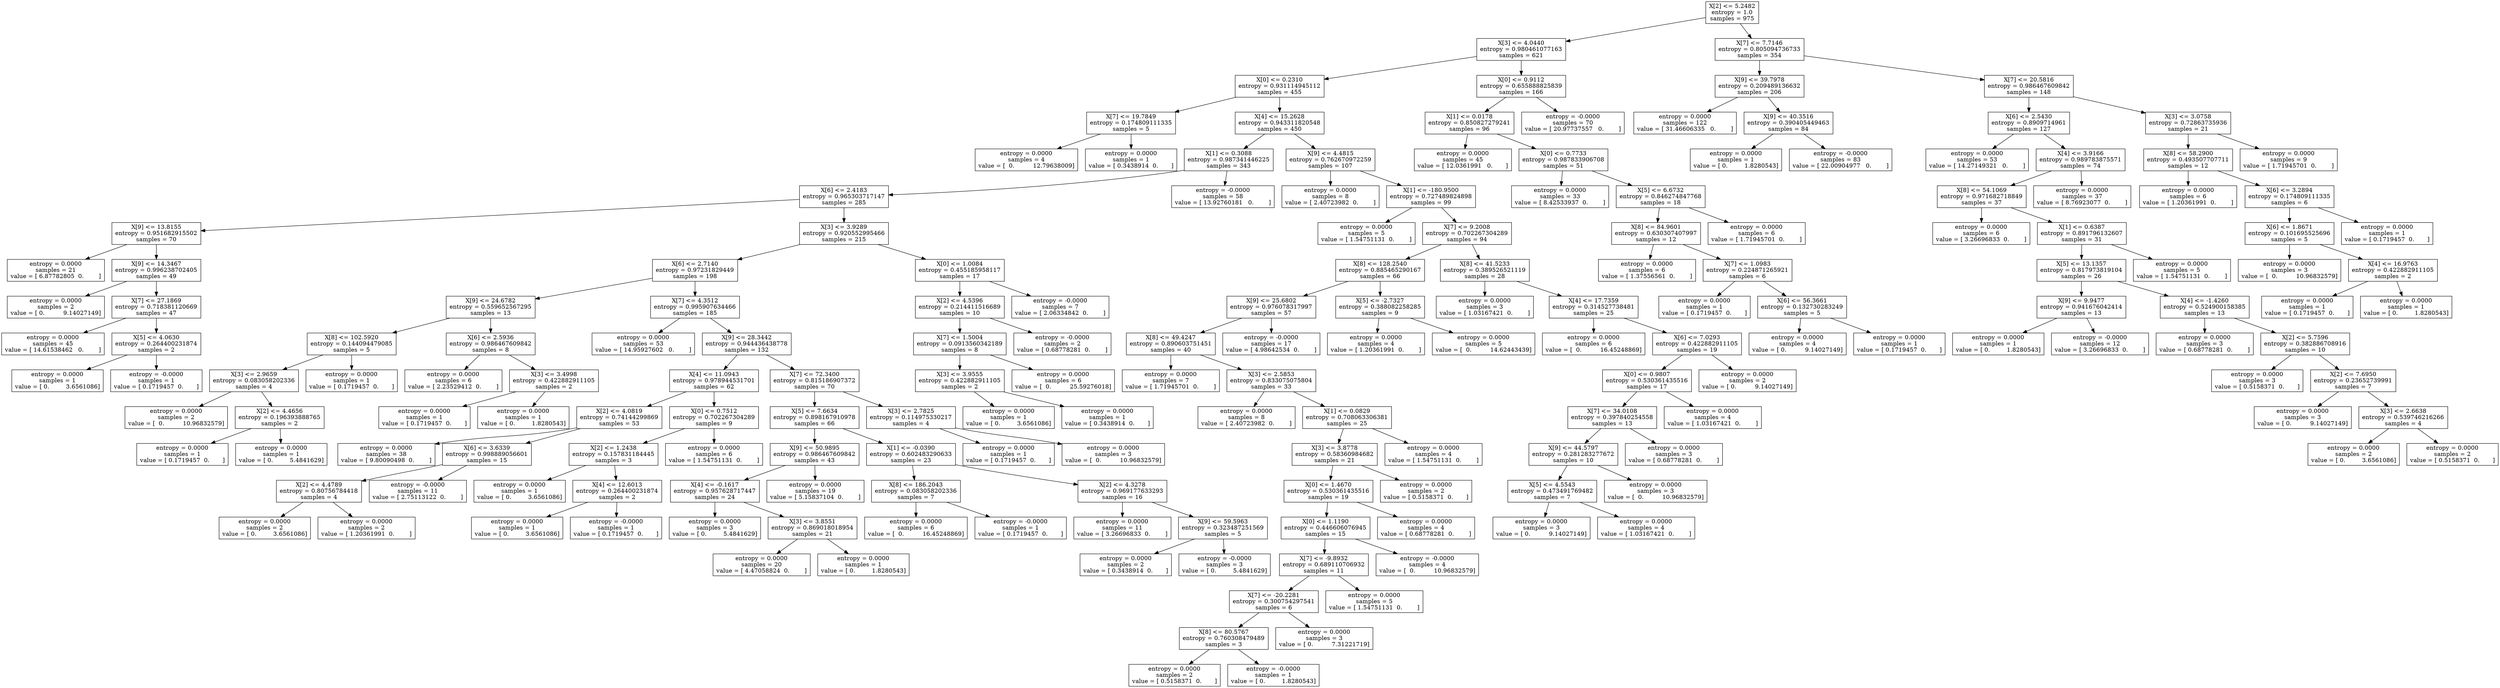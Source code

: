 digraph Tree {
0 [label="X[2] <= 5.2482\nentropy = 1.0\nsamples = 975", shape="box"] ;
1 [label="X[3] <= 4.0440\nentropy = 0.980461077163\nsamples = 621", shape="box"] ;
0 -> 1 ;
2 [label="X[0] <= 0.2310\nentropy = 0.931114945112\nsamples = 455", shape="box"] ;
1 -> 2 ;
3 [label="X[7] <= 19.7849\nentropy = 0.174809111335\nsamples = 5", shape="box"] ;
2 -> 3 ;
4 [label="entropy = 0.0000\nsamples = 4\nvalue = [  0.          12.79638009]", shape="box"] ;
3 -> 4 ;
5 [label="entropy = 0.0000\nsamples = 1\nvalue = [ 0.3438914  0.       ]", shape="box"] ;
3 -> 5 ;
6 [label="X[4] <= 15.2628\nentropy = 0.943311820548\nsamples = 450", shape="box"] ;
2 -> 6 ;
7 [label="X[1] <= 0.3088\nentropy = 0.987341446225\nsamples = 343", shape="box"] ;
6 -> 7 ;
8 [label="X[6] <= 2.4183\nentropy = 0.965303717147\nsamples = 285", shape="box"] ;
7 -> 8 ;
9 [label="X[9] <= 13.8155\nentropy = 0.951682915502\nsamples = 70", shape="box"] ;
8 -> 9 ;
10 [label="entropy = 0.0000\nsamples = 21\nvalue = [ 6.87782805  0.        ]", shape="box"] ;
9 -> 10 ;
11 [label="X[9] <= 14.3467\nentropy = 0.996238702405\nsamples = 49", shape="box"] ;
9 -> 11 ;
12 [label="entropy = 0.0000\nsamples = 2\nvalue = [ 0.          9.14027149]", shape="box"] ;
11 -> 12 ;
13 [label="X[7] <= 27.1869\nentropy = 0.718381120669\nsamples = 47", shape="box"] ;
11 -> 13 ;
14 [label="entropy = 0.0000\nsamples = 45\nvalue = [ 14.61538462   0.        ]", shape="box"] ;
13 -> 14 ;
15 [label="X[5] <= 4.0630\nentropy = 0.264400231874\nsamples = 2", shape="box"] ;
13 -> 15 ;
16 [label="entropy = 0.0000\nsamples = 1\nvalue = [ 0.         3.6561086]", shape="box"] ;
15 -> 16 ;
17 [label="entropy = -0.0000\nsamples = 1\nvalue = [ 0.1719457  0.       ]", shape="box"] ;
15 -> 17 ;
18 [label="X[3] <= 3.9289\nentropy = 0.920552995466\nsamples = 215", shape="box"] ;
8 -> 18 ;
19 [label="X[6] <= 2.7140\nentropy = 0.97231829449\nsamples = 198", shape="box"] ;
18 -> 19 ;
20 [label="X[9] <= 24.6782\nentropy = 0.559652567295\nsamples = 13", shape="box"] ;
19 -> 20 ;
21 [label="X[8] <= 102.5920\nentropy = 0.144094479085\nsamples = 5", shape="box"] ;
20 -> 21 ;
22 [label="X[3] <= 2.9659\nentropy = 0.083058202336\nsamples = 4", shape="box"] ;
21 -> 22 ;
23 [label="entropy = 0.0000\nsamples = 2\nvalue = [  0.          10.96832579]", shape="box"] ;
22 -> 23 ;
24 [label="X[2] <= 4.4656\nentropy = 0.196393888765\nsamples = 2", shape="box"] ;
22 -> 24 ;
25 [label="entropy = 0.0000\nsamples = 1\nvalue = [ 0.1719457  0.       ]", shape="box"] ;
24 -> 25 ;
26 [label="entropy = 0.0000\nsamples = 1\nvalue = [ 0.         5.4841629]", shape="box"] ;
24 -> 26 ;
27 [label="entropy = 0.0000\nsamples = 1\nvalue = [ 0.1719457  0.       ]", shape="box"] ;
21 -> 27 ;
28 [label="X[6] <= 2.5936\nentropy = 0.986467609842\nsamples = 8", shape="box"] ;
20 -> 28 ;
29 [label="entropy = 0.0000\nsamples = 6\nvalue = [ 2.23529412  0.        ]", shape="box"] ;
28 -> 29 ;
30 [label="X[3] <= 3.4998\nentropy = 0.422882911105\nsamples = 2", shape="box"] ;
28 -> 30 ;
31 [label="entropy = 0.0000\nsamples = 1\nvalue = [ 0.1719457  0.       ]", shape="box"] ;
30 -> 31 ;
32 [label="entropy = 0.0000\nsamples = 1\nvalue = [ 0.         1.8280543]", shape="box"] ;
30 -> 32 ;
33 [label="X[7] <= 4.3512\nentropy = 0.995907634466\nsamples = 185", shape="box"] ;
19 -> 33 ;
34 [label="entropy = 0.0000\nsamples = 53\nvalue = [ 14.95927602   0.        ]", shape="box"] ;
33 -> 34 ;
35 [label="X[9] <= 28.3442\nentropy = 0.944436438778\nsamples = 132", shape="box"] ;
33 -> 35 ;
36 [label="X[4] <= 11.0943\nentropy = 0.978944531701\nsamples = 62", shape="box"] ;
35 -> 36 ;
37 [label="X[2] <= 4.0819\nentropy = 0.74144299869\nsamples = 53", shape="box"] ;
36 -> 37 ;
38 [label="entropy = 0.0000\nsamples = 38\nvalue = [ 9.80090498  0.        ]", shape="box"] ;
37 -> 38 ;
39 [label="X[6] <= 3.6339\nentropy = 0.998889056601\nsamples = 15", shape="box"] ;
37 -> 39 ;
40 [label="X[2] <= 4.4789\nentropy = 0.80756784418\nsamples = 4", shape="box"] ;
39 -> 40 ;
41 [label="entropy = 0.0000\nsamples = 2\nvalue = [ 0.         3.6561086]", shape="box"] ;
40 -> 41 ;
42 [label="entropy = 0.0000\nsamples = 2\nvalue = [ 1.20361991  0.        ]", shape="box"] ;
40 -> 42 ;
43 [label="entropy = -0.0000\nsamples = 11\nvalue = [ 2.75113122  0.        ]", shape="box"] ;
39 -> 43 ;
44 [label="X[0] <= 0.7512\nentropy = 0.702267304289\nsamples = 9", shape="box"] ;
36 -> 44 ;
45 [label="X[2] <= 1.2438\nentropy = 0.157831184445\nsamples = 3", shape="box"] ;
44 -> 45 ;
46 [label="entropy = 0.0000\nsamples = 1\nvalue = [ 0.         3.6561086]", shape="box"] ;
45 -> 46 ;
47 [label="X[4] <= 12.6013\nentropy = 0.264400231874\nsamples = 2", shape="box"] ;
45 -> 47 ;
48 [label="entropy = 0.0000\nsamples = 1\nvalue = [ 0.         3.6561086]", shape="box"] ;
47 -> 48 ;
49 [label="entropy = -0.0000\nsamples = 1\nvalue = [ 0.1719457  0.       ]", shape="box"] ;
47 -> 49 ;
50 [label="entropy = 0.0000\nsamples = 6\nvalue = [ 1.54751131  0.        ]", shape="box"] ;
44 -> 50 ;
51 [label="X[7] <= 72.3400\nentropy = 0.815186907372\nsamples = 70", shape="box"] ;
35 -> 51 ;
52 [label="X[5] <= 7.6634\nentropy = 0.898167910978\nsamples = 66", shape="box"] ;
51 -> 52 ;
53 [label="X[9] <= 50.9895\nentropy = 0.986467609842\nsamples = 43", shape="box"] ;
52 -> 53 ;
54 [label="X[4] <= -0.1617\nentropy = 0.957628717447\nsamples = 24", shape="box"] ;
53 -> 54 ;
55 [label="entropy = 0.0000\nsamples = 3\nvalue = [ 0.         5.4841629]", shape="box"] ;
54 -> 55 ;
56 [label="X[3] <= 3.8551\nentropy = 0.869018018954\nsamples = 21", shape="box"] ;
54 -> 56 ;
57 [label="entropy = 0.0000\nsamples = 20\nvalue = [ 4.47058824  0.        ]", shape="box"] ;
56 -> 57 ;
58 [label="entropy = 0.0000\nsamples = 1\nvalue = [ 0.         1.8280543]", shape="box"] ;
56 -> 58 ;
59 [label="entropy = 0.0000\nsamples = 19\nvalue = [ 5.15837104  0.        ]", shape="box"] ;
53 -> 59 ;
60 [label="X[1] <= -0.0390\nentropy = 0.602483290633\nsamples = 23", shape="box"] ;
52 -> 60 ;
61 [label="X[8] <= 186.2043\nentropy = 0.083058202336\nsamples = 7", shape="box"] ;
60 -> 61 ;
62 [label="entropy = 0.0000\nsamples = 6\nvalue = [  0.          16.45248869]", shape="box"] ;
61 -> 62 ;
63 [label="entropy = -0.0000\nsamples = 1\nvalue = [ 0.1719457  0.       ]", shape="box"] ;
61 -> 63 ;
64 [label="X[2] <= 4.3278\nentropy = 0.969177633293\nsamples = 16", shape="box"] ;
60 -> 64 ;
65 [label="entropy = 0.0000\nsamples = 11\nvalue = [ 3.26696833  0.        ]", shape="box"] ;
64 -> 65 ;
66 [label="X[9] <= 59.5963\nentropy = 0.323487251569\nsamples = 5", shape="box"] ;
64 -> 66 ;
67 [label="entropy = 0.0000\nsamples = 2\nvalue = [ 0.3438914  0.       ]", shape="box"] ;
66 -> 67 ;
68 [label="entropy = -0.0000\nsamples = 3\nvalue = [ 0.         5.4841629]", shape="box"] ;
66 -> 68 ;
69 [label="X[3] <= 2.7825\nentropy = 0.114975330217\nsamples = 4", shape="box"] ;
51 -> 69 ;
70 [label="entropy = 0.0000\nsamples = 1\nvalue = [ 0.1719457  0.       ]", shape="box"] ;
69 -> 70 ;
71 [label="entropy = 0.0000\nsamples = 3\nvalue = [  0.          10.96832579]", shape="box"] ;
69 -> 71 ;
72 [label="X[0] <= 1.0084\nentropy = 0.455185958117\nsamples = 17", shape="box"] ;
18 -> 72 ;
73 [label="X[2] <= 4.5396\nentropy = 0.214411516689\nsamples = 10", shape="box"] ;
72 -> 73 ;
74 [label="X[7] <= 1.5004\nentropy = 0.0913560342189\nsamples = 8", shape="box"] ;
73 -> 74 ;
75 [label="X[3] <= 3.9555\nentropy = 0.422882911105\nsamples = 2", shape="box"] ;
74 -> 75 ;
76 [label="entropy = 0.0000\nsamples = 1\nvalue = [ 0.         3.6561086]", shape="box"] ;
75 -> 76 ;
77 [label="entropy = 0.0000\nsamples = 1\nvalue = [ 0.3438914  0.       ]", shape="box"] ;
75 -> 77 ;
78 [label="entropy = 0.0000\nsamples = 6\nvalue = [  0.          25.59276018]", shape="box"] ;
74 -> 78 ;
79 [label="entropy = -0.0000\nsamples = 2\nvalue = [ 0.68778281  0.        ]", shape="box"] ;
73 -> 79 ;
80 [label="entropy = -0.0000\nsamples = 7\nvalue = [ 2.06334842  0.        ]", shape="box"] ;
72 -> 80 ;
81 [label="entropy = -0.0000\nsamples = 58\nvalue = [ 13.92760181   0.        ]", shape="box"] ;
7 -> 81 ;
82 [label="X[9] <= 4.4815\nentropy = 0.762670972259\nsamples = 107", shape="box"] ;
6 -> 82 ;
83 [label="entropy = 0.0000\nsamples = 8\nvalue = [ 2.40723982  0.        ]", shape="box"] ;
82 -> 83 ;
84 [label="X[1] <= -180.9500\nentropy = 0.727489824898\nsamples = 99", shape="box"] ;
82 -> 84 ;
85 [label="entropy = 0.0000\nsamples = 5\nvalue = [ 1.54751131  0.        ]", shape="box"] ;
84 -> 85 ;
86 [label="X[7] <= 9.2008\nentropy = 0.702267304289\nsamples = 94", shape="box"] ;
84 -> 86 ;
87 [label="X[8] <= 128.2540\nentropy = 0.885465290167\nsamples = 66", shape="box"] ;
86 -> 87 ;
88 [label="X[9] <= 25.6802\nentropy = 0.976078317997\nsamples = 57", shape="box"] ;
87 -> 88 ;
89 [label="X[8] <= 49.4247\nentropy = 0.890603751451\nsamples = 40", shape="box"] ;
88 -> 89 ;
90 [label="entropy = 0.0000\nsamples = 7\nvalue = [ 1.71945701  0.        ]", shape="box"] ;
89 -> 90 ;
91 [label="X[3] <= 2.5853\nentropy = 0.833075075804\nsamples = 33", shape="box"] ;
89 -> 91 ;
92 [label="entropy = 0.0000\nsamples = 8\nvalue = [ 2.40723982  0.        ]", shape="box"] ;
91 -> 92 ;
93 [label="X[1] <= 0.0829\nentropy = 0.708063306381\nsamples = 25", shape="box"] ;
91 -> 93 ;
94 [label="X[3] <= 3.8778\nentropy = 0.58360984682\nsamples = 21", shape="box"] ;
93 -> 94 ;
95 [label="X[0] <= 1.4670\nentropy = 0.530361435516\nsamples = 19", shape="box"] ;
94 -> 95 ;
96 [label="X[0] <= 1.1190\nentropy = 0.446606076945\nsamples = 15", shape="box"] ;
95 -> 96 ;
97 [label="X[7] <= -9.8932\nentropy = 0.689110706932\nsamples = 11", shape="box"] ;
96 -> 97 ;
98 [label="X[7] <= -20.2281\nentropy = 0.300754297541\nsamples = 6", shape="box"] ;
97 -> 98 ;
99 [label="X[8] <= 80.5767\nentropy = 0.760308479489\nsamples = 3", shape="box"] ;
98 -> 99 ;
100 [label="entropy = 0.0000\nsamples = 2\nvalue = [ 0.5158371  0.       ]", shape="box"] ;
99 -> 100 ;
101 [label="entropy = -0.0000\nsamples = 1\nvalue = [ 0.         1.8280543]", shape="box"] ;
99 -> 101 ;
102 [label="entropy = 0.0000\nsamples = 3\nvalue = [ 0.          7.31221719]", shape="box"] ;
98 -> 102 ;
103 [label="entropy = 0.0000\nsamples = 5\nvalue = [ 1.54751131  0.        ]", shape="box"] ;
97 -> 103 ;
104 [label="entropy = -0.0000\nsamples = 4\nvalue = [  0.          10.96832579]", shape="box"] ;
96 -> 104 ;
105 [label="entropy = 0.0000\nsamples = 4\nvalue = [ 0.68778281  0.        ]", shape="box"] ;
95 -> 105 ;
106 [label="entropy = 0.0000\nsamples = 2\nvalue = [ 0.5158371  0.       ]", shape="box"] ;
94 -> 106 ;
107 [label="entropy = 0.0000\nsamples = 4\nvalue = [ 1.54751131  0.        ]", shape="box"] ;
93 -> 107 ;
108 [label="entropy = -0.0000\nsamples = 17\nvalue = [ 4.98642534  0.        ]", shape="box"] ;
88 -> 108 ;
109 [label="X[5] <= -2.7327\nentropy = 0.388082258285\nsamples = 9", shape="box"] ;
87 -> 109 ;
110 [label="entropy = 0.0000\nsamples = 4\nvalue = [ 1.20361991  0.        ]", shape="box"] ;
109 -> 110 ;
111 [label="entropy = 0.0000\nsamples = 5\nvalue = [  0.          14.62443439]", shape="box"] ;
109 -> 111 ;
112 [label="X[8] <= 41.5233\nentropy = 0.389526521119\nsamples = 28", shape="box"] ;
86 -> 112 ;
113 [label="entropy = 0.0000\nsamples = 3\nvalue = [ 1.03167421  0.        ]", shape="box"] ;
112 -> 113 ;
114 [label="X[4] <= 17.7359\nentropy = 0.314527738481\nsamples = 25", shape="box"] ;
112 -> 114 ;
115 [label="entropy = 0.0000\nsamples = 6\nvalue = [  0.          16.45248869]", shape="box"] ;
114 -> 115 ;
116 [label="X[6] <= 7.0293\nentropy = 0.422882911105\nsamples = 19", shape="box"] ;
114 -> 116 ;
117 [label="X[0] <= 0.9807\nentropy = 0.530361435516\nsamples = 17", shape="box"] ;
116 -> 117 ;
118 [label="X[7] <= 34.0108\nentropy = 0.397840254558\nsamples = 13", shape="box"] ;
117 -> 118 ;
119 [label="X[9] <= 44.5797\nentropy = 0.281283277672\nsamples = 10", shape="box"] ;
118 -> 119 ;
120 [label="X[5] <= 4.5543\nentropy = 0.473491769482\nsamples = 7", shape="box"] ;
119 -> 120 ;
121 [label="entropy = 0.0000\nsamples = 3\nvalue = [ 0.          9.14027149]", shape="box"] ;
120 -> 121 ;
122 [label="entropy = 0.0000\nsamples = 4\nvalue = [ 1.03167421  0.        ]", shape="box"] ;
120 -> 122 ;
123 [label="entropy = 0.0000\nsamples = 3\nvalue = [  0.          10.96832579]", shape="box"] ;
119 -> 123 ;
124 [label="entropy = 0.0000\nsamples = 3\nvalue = [ 0.68778281  0.        ]", shape="box"] ;
118 -> 124 ;
125 [label="entropy = 0.0000\nsamples = 4\nvalue = [ 1.03167421  0.        ]", shape="box"] ;
117 -> 125 ;
126 [label="entropy = 0.0000\nsamples = 2\nvalue = [ 0.          9.14027149]", shape="box"] ;
116 -> 126 ;
127 [label="X[0] <= 0.9112\nentropy = 0.655888825839\nsamples = 166", shape="box"] ;
1 -> 127 ;
128 [label="X[1] <= 0.0178\nentropy = 0.850827279241\nsamples = 96", shape="box"] ;
127 -> 128 ;
129 [label="entropy = 0.0000\nsamples = 45\nvalue = [ 12.0361991   0.       ]", shape="box"] ;
128 -> 129 ;
130 [label="X[0] <= 0.7733\nentropy = 0.987833906708\nsamples = 51", shape="box"] ;
128 -> 130 ;
131 [label="entropy = 0.0000\nsamples = 33\nvalue = [ 8.42533937  0.        ]", shape="box"] ;
130 -> 131 ;
132 [label="X[5] <= 6.6732\nentropy = 0.846274847768\nsamples = 18", shape="box"] ;
130 -> 132 ;
133 [label="X[8] <= 84.9601\nentropy = 0.630307407997\nsamples = 12", shape="box"] ;
132 -> 133 ;
134 [label="entropy = 0.0000\nsamples = 6\nvalue = [ 1.37556561  0.        ]", shape="box"] ;
133 -> 134 ;
135 [label="X[7] <= 1.0983\nentropy = 0.224871265921\nsamples = 6", shape="box"] ;
133 -> 135 ;
136 [label="entropy = 0.0000\nsamples = 1\nvalue = [ 0.1719457  0.       ]", shape="box"] ;
135 -> 136 ;
137 [label="X[6] <= 56.3661\nentropy = 0.132730283249\nsamples = 5", shape="box"] ;
135 -> 137 ;
138 [label="entropy = 0.0000\nsamples = 4\nvalue = [ 0.          9.14027149]", shape="box"] ;
137 -> 138 ;
139 [label="entropy = 0.0000\nsamples = 1\nvalue = [ 0.1719457  0.       ]", shape="box"] ;
137 -> 139 ;
140 [label="entropy = 0.0000\nsamples = 6\nvalue = [ 1.71945701  0.        ]", shape="box"] ;
132 -> 140 ;
141 [label="entropy = -0.0000\nsamples = 70\nvalue = [ 20.97737557   0.        ]", shape="box"] ;
127 -> 141 ;
142 [label="X[7] <= 7.7146\nentropy = 0.805094736733\nsamples = 354", shape="box"] ;
0 -> 142 ;
143 [label="X[9] <= 39.7978\nentropy = 0.209489136632\nsamples = 206", shape="box"] ;
142 -> 143 ;
144 [label="entropy = 0.0000\nsamples = 122\nvalue = [ 31.46606335   0.        ]", shape="box"] ;
143 -> 144 ;
145 [label="X[9] <= 40.3516\nentropy = 0.390405449463\nsamples = 84", shape="box"] ;
143 -> 145 ;
146 [label="entropy = 0.0000\nsamples = 1\nvalue = [ 0.         1.8280543]", shape="box"] ;
145 -> 146 ;
147 [label="entropy = -0.0000\nsamples = 83\nvalue = [ 22.00904977   0.        ]", shape="box"] ;
145 -> 147 ;
148 [label="X[7] <= 20.5816\nentropy = 0.986467609842\nsamples = 148", shape="box"] ;
142 -> 148 ;
149 [label="X[6] <= 2.5430\nentropy = 0.8909714961\nsamples = 127", shape="box"] ;
148 -> 149 ;
150 [label="entropy = 0.0000\nsamples = 53\nvalue = [ 14.27149321   0.        ]", shape="box"] ;
149 -> 150 ;
151 [label="X[4] <= 3.9166\nentropy = 0.989783875571\nsamples = 74", shape="box"] ;
149 -> 151 ;
152 [label="X[8] <= 54.1069\nentropy = 0.971682718849\nsamples = 37", shape="box"] ;
151 -> 152 ;
153 [label="entropy = 0.0000\nsamples = 6\nvalue = [ 3.26696833  0.        ]", shape="box"] ;
152 -> 153 ;
154 [label="X[1] <= 0.6387\nentropy = 0.891796132607\nsamples = 31", shape="box"] ;
152 -> 154 ;
155 [label="X[5] <= 13.1357\nentropy = 0.817973819104\nsamples = 26", shape="box"] ;
154 -> 155 ;
156 [label="X[9] <= 9.9477\nentropy = 0.941676042414\nsamples = 13", shape="box"] ;
155 -> 156 ;
157 [label="entropy = 0.0000\nsamples = 1\nvalue = [ 0.         1.8280543]", shape="box"] ;
156 -> 157 ;
158 [label="entropy = -0.0000\nsamples = 12\nvalue = [ 3.26696833  0.        ]", shape="box"] ;
156 -> 158 ;
159 [label="X[4] <= -1.4260\nentropy = 0.524900158385\nsamples = 13", shape="box"] ;
155 -> 159 ;
160 [label="entropy = 0.0000\nsamples = 3\nvalue = [ 0.68778281  0.        ]", shape="box"] ;
159 -> 160 ;
161 [label="X[2] <= 5.7596\nentropy = 0.382886708916\nsamples = 10", shape="box"] ;
159 -> 161 ;
162 [label="entropy = 0.0000\nsamples = 3\nvalue = [ 0.5158371  0.       ]", shape="box"] ;
161 -> 162 ;
163 [label="X[2] <= 7.6950\nentropy = 0.23652739991\nsamples = 7", shape="box"] ;
161 -> 163 ;
164 [label="entropy = 0.0000\nsamples = 3\nvalue = [ 0.          9.14027149]", shape="box"] ;
163 -> 164 ;
165 [label="X[3] <= 2.6638\nentropy = 0.539746216266\nsamples = 4", shape="box"] ;
163 -> 165 ;
166 [label="entropy = 0.0000\nsamples = 2\nvalue = [ 0.         3.6561086]", shape="box"] ;
165 -> 166 ;
167 [label="entropy = 0.0000\nsamples = 2\nvalue = [ 0.5158371  0.       ]", shape="box"] ;
165 -> 167 ;
168 [label="entropy = 0.0000\nsamples = 5\nvalue = [ 1.54751131  0.        ]", shape="box"] ;
154 -> 168 ;
169 [label="entropy = 0.0000\nsamples = 37\nvalue = [ 8.76923077  0.        ]", shape="box"] ;
151 -> 169 ;
170 [label="X[3] <= 3.0758\nentropy = 0.72863735936\nsamples = 21", shape="box"] ;
148 -> 170 ;
171 [label="X[8] <= 58.2900\nentropy = 0.493507707711\nsamples = 12", shape="box"] ;
170 -> 171 ;
172 [label="entropy = 0.0000\nsamples = 6\nvalue = [ 1.20361991  0.        ]", shape="box"] ;
171 -> 172 ;
173 [label="X[6] <= 3.2894\nentropy = 0.174809111335\nsamples = 6", shape="box"] ;
171 -> 173 ;
174 [label="X[6] <= 1.8671\nentropy = 0.101695525696\nsamples = 5", shape="box"] ;
173 -> 174 ;
175 [label="entropy = 0.0000\nsamples = 3\nvalue = [  0.          10.96832579]", shape="box"] ;
174 -> 175 ;
176 [label="X[4] <= 16.9763\nentropy = 0.422882911105\nsamples = 2", shape="box"] ;
174 -> 176 ;
177 [label="entropy = 0.0000\nsamples = 1\nvalue = [ 0.1719457  0.       ]", shape="box"] ;
176 -> 177 ;
178 [label="entropy = 0.0000\nsamples = 1\nvalue = [ 0.         1.8280543]", shape="box"] ;
176 -> 178 ;
179 [label="entropy = 0.0000\nsamples = 1\nvalue = [ 0.1719457  0.       ]", shape="box"] ;
173 -> 179 ;
180 [label="entropy = 0.0000\nsamples = 9\nvalue = [ 1.71945701  0.        ]", shape="box"] ;
170 -> 180 ;
}